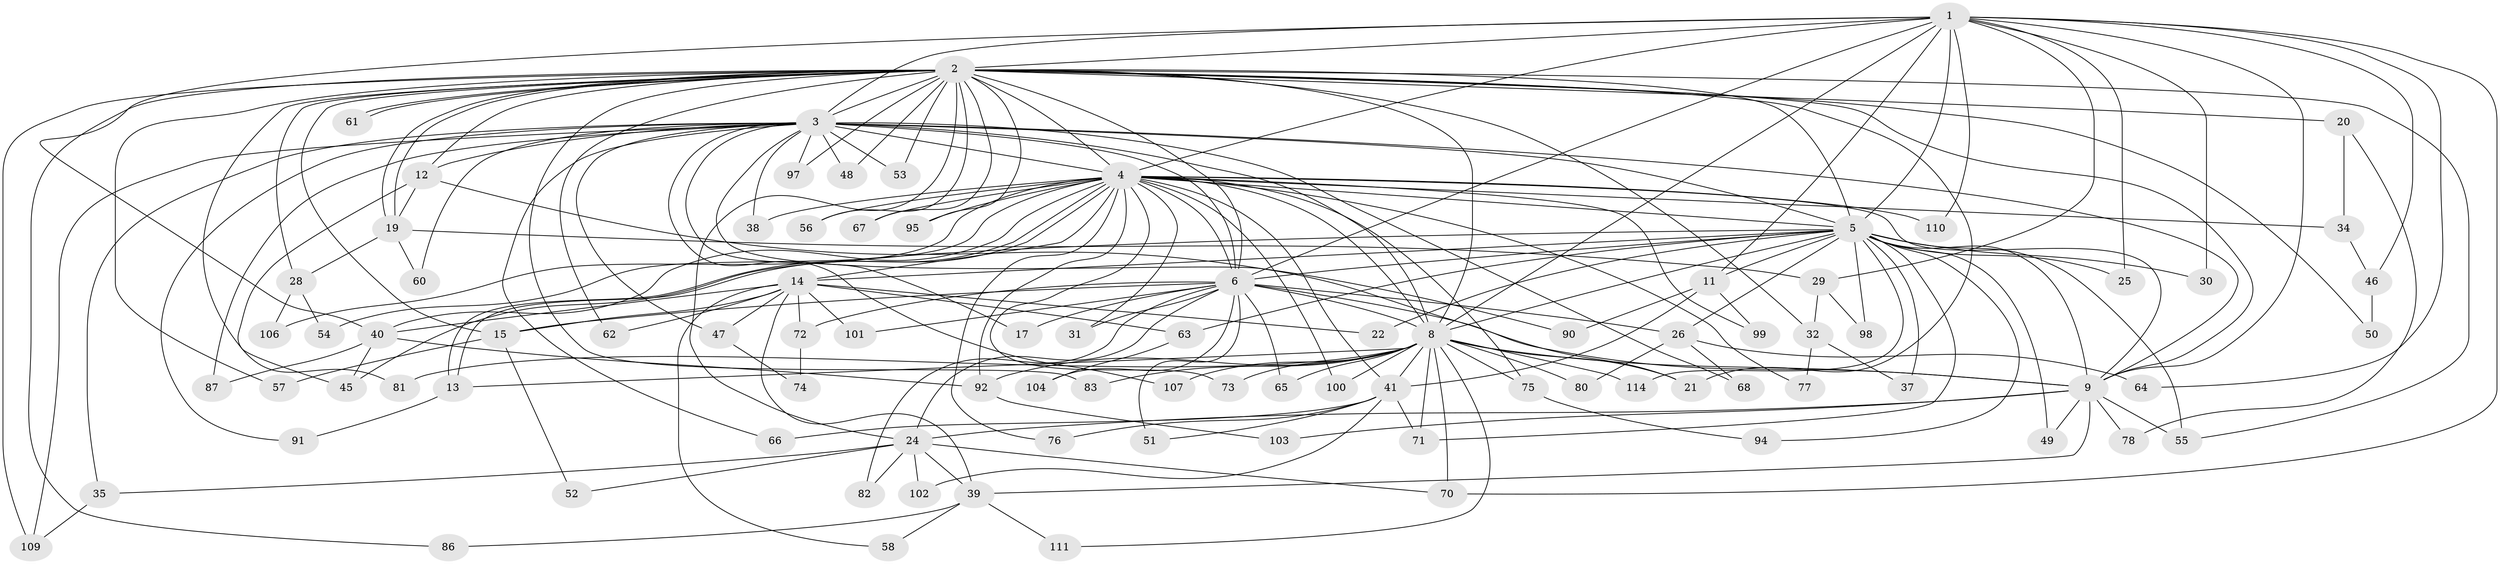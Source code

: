 // Generated by graph-tools (version 1.1) at 2025/23/03/03/25 07:23:38]
// undirected, 90 vertices, 205 edges
graph export_dot {
graph [start="1"]
  node [color=gray90,style=filled];
  1 [super="+79"];
  2 [super="+7"];
  3 [super="+10"];
  4 [super="+113"];
  5 [super="+84"];
  6 [super="+18"];
  8 [super="+36"];
  9 [super="+16"];
  11;
  12;
  13 [super="+42"];
  14;
  15 [super="+108"];
  17;
  19 [super="+27"];
  20;
  21 [super="+23"];
  22;
  24 [super="+33"];
  25;
  26 [super="+88"];
  28 [super="+43"];
  29;
  30;
  31;
  32;
  34;
  35 [super="+112"];
  37;
  38;
  39 [super="+59"];
  40 [super="+44"];
  41 [super="+89"];
  45 [super="+105"];
  46;
  47;
  48;
  49;
  50;
  51;
  52;
  53;
  54;
  55 [super="+69"];
  56;
  57;
  58;
  60;
  61;
  62;
  63;
  64;
  65;
  66;
  67;
  68;
  70 [super="+93"];
  71 [super="+85"];
  72;
  73;
  74;
  75;
  76;
  77;
  78;
  80;
  81;
  82;
  83;
  86;
  87;
  90;
  91;
  92 [super="+96"];
  94;
  95;
  97;
  98;
  99;
  100;
  101;
  102;
  103;
  104;
  106;
  107;
  109;
  110;
  111;
  114;
  1 -- 2 [weight=2];
  1 -- 3 [weight=2];
  1 -- 4;
  1 -- 5 [weight=2];
  1 -- 6;
  1 -- 8;
  1 -- 9;
  1 -- 11;
  1 -- 25;
  1 -- 29;
  1 -- 30;
  1 -- 40;
  1 -- 46;
  1 -- 64;
  1 -- 70;
  1 -- 110;
  2 -- 3 [weight=4];
  2 -- 4 [weight=3];
  2 -- 5 [weight=2];
  2 -- 6 [weight=2];
  2 -- 8 [weight=2];
  2 -- 9 [weight=2];
  2 -- 12;
  2 -- 15;
  2 -- 19;
  2 -- 19;
  2 -- 20 [weight=2];
  2 -- 21;
  2 -- 32;
  2 -- 50;
  2 -- 53;
  2 -- 61;
  2 -- 61;
  2 -- 62;
  2 -- 67;
  2 -- 95;
  2 -- 97;
  2 -- 109;
  2 -- 81;
  2 -- 83;
  2 -- 86;
  2 -- 28 [weight=2];
  2 -- 48;
  2 -- 56;
  2 -- 57;
  2 -- 24;
  2 -- 55;
  3 -- 4 [weight=2];
  3 -- 5 [weight=2];
  3 -- 6 [weight=2];
  3 -- 8 [weight=2];
  3 -- 9 [weight=2];
  3 -- 17;
  3 -- 38;
  3 -- 47;
  3 -- 48;
  3 -- 53;
  3 -- 60;
  3 -- 66;
  3 -- 68;
  3 -- 87;
  3 -- 107;
  3 -- 109;
  3 -- 97;
  3 -- 35;
  3 -- 12;
  3 -- 90;
  3 -- 91;
  4 -- 5;
  4 -- 6 [weight=2];
  4 -- 8;
  4 -- 9;
  4 -- 13;
  4 -- 13;
  4 -- 14;
  4 -- 31;
  4 -- 34;
  4 -- 38;
  4 -- 40;
  4 -- 41;
  4 -- 54;
  4 -- 56;
  4 -- 67;
  4 -- 73;
  4 -- 75;
  4 -- 76;
  4 -- 77;
  4 -- 95;
  4 -- 99;
  4 -- 100;
  4 -- 106;
  4 -- 110;
  4 -- 92;
  5 -- 6;
  5 -- 8;
  5 -- 9;
  5 -- 11;
  5 -- 14;
  5 -- 22;
  5 -- 25;
  5 -- 26 [weight=2];
  5 -- 30;
  5 -- 37;
  5 -- 45;
  5 -- 49;
  5 -- 55;
  5 -- 63;
  5 -- 71;
  5 -- 94;
  5 -- 98;
  5 -- 114;
  6 -- 8 [weight=2];
  6 -- 9;
  6 -- 17;
  6 -- 26;
  6 -- 31;
  6 -- 51;
  6 -- 65;
  6 -- 72;
  6 -- 82;
  6 -- 101;
  6 -- 24;
  6 -- 104;
  6 -- 15;
  8 -- 9 [weight=2];
  8 -- 70;
  8 -- 71;
  8 -- 73;
  8 -- 75;
  8 -- 80;
  8 -- 83;
  8 -- 100;
  8 -- 107;
  8 -- 111;
  8 -- 114;
  8 -- 81;
  8 -- 65;
  8 -- 92;
  8 -- 13;
  8 -- 41;
  8 -- 21;
  9 -- 24;
  9 -- 39;
  9 -- 49;
  9 -- 55;
  9 -- 78;
  9 -- 103;
  11 -- 41;
  11 -- 90;
  11 -- 99;
  12 -- 21;
  12 -- 19;
  12 -- 45;
  13 -- 91;
  14 -- 15;
  14 -- 22;
  14 -- 47;
  14 -- 58;
  14 -- 62;
  14 -- 63;
  14 -- 72;
  14 -- 101;
  14 -- 40;
  14 -- 39;
  15 -- 52;
  15 -- 57;
  19 -- 28;
  19 -- 29;
  19 -- 60;
  20 -- 34;
  20 -- 78;
  24 -- 35;
  24 -- 39;
  24 -- 52;
  24 -- 82;
  24 -- 102;
  24 -- 70;
  26 -- 64;
  26 -- 68;
  26 -- 80;
  28 -- 54;
  28 -- 106;
  29 -- 32;
  29 -- 98;
  32 -- 37;
  32 -- 77;
  34 -- 46;
  35 -- 109;
  39 -- 58;
  39 -- 86;
  39 -- 111;
  40 -- 45;
  40 -- 87;
  40 -- 92;
  41 -- 51;
  41 -- 66;
  41 -- 76;
  41 -- 102;
  41 -- 71;
  46 -- 50;
  47 -- 74;
  63 -- 104;
  72 -- 74;
  75 -- 94;
  92 -- 103;
}
